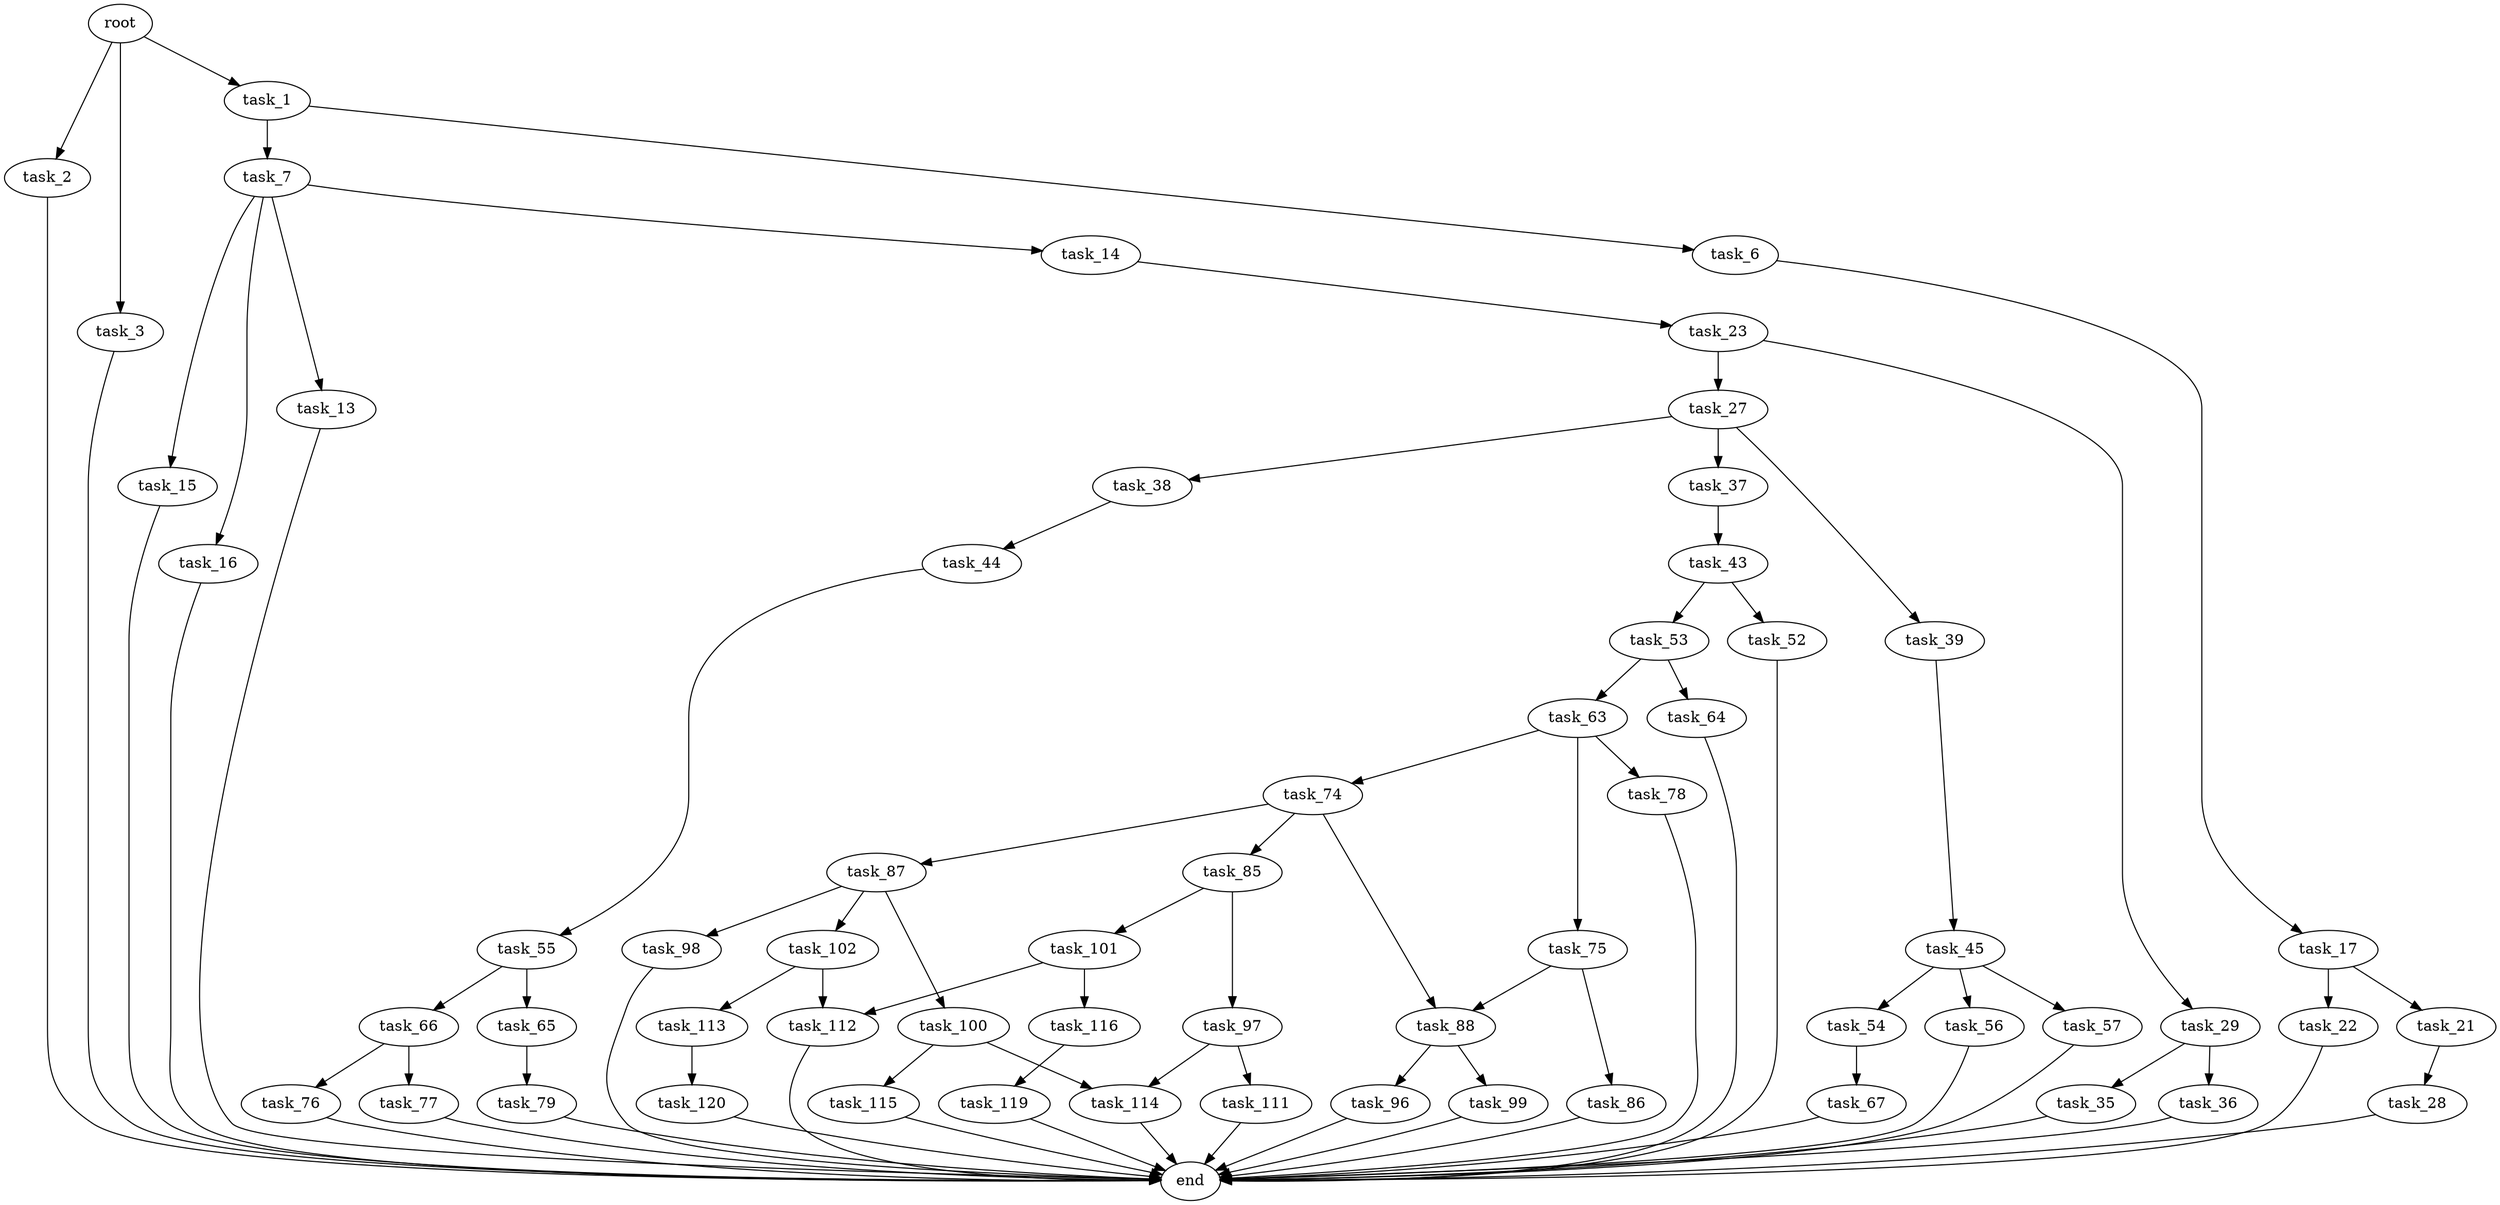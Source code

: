 digraph G {
  root [size="0.000000"];
  task_1 [size="626263523012.000000"];
  task_2 [size="36092921986.000000"];
  task_3 [size="2487323084.000000"];
  task_6 [size="229067534791.000000"];
  task_7 [size="6475926998.000000"];
  end [size="0.000000"];
  task_17 [size="4426335276.000000"];
  task_13 [size="47368797411.000000"];
  task_14 [size="134217728000.000000"];
  task_15 [size="2057668897.000000"];
  task_16 [size="251423497144.000000"];
  task_23 [size="1874246349.000000"];
  task_21 [size="549755813888.000000"];
  task_22 [size="9412674699.000000"];
  task_28 [size="210250066227.000000"];
  task_27 [size="986478588250.000000"];
  task_29 [size="377230250975.000000"];
  task_37 [size="28991029248.000000"];
  task_38 [size="4590478923.000000"];
  task_39 [size="5322199334.000000"];
  task_35 [size="28991029248.000000"];
  task_36 [size="6528934914.000000"];
  task_43 [size="2113217012.000000"];
  task_44 [size="134217728000.000000"];
  task_45 [size="48485923506.000000"];
  task_52 [size="782757789696.000000"];
  task_53 [size="9507453018.000000"];
  task_55 [size="782757789696.000000"];
  task_54 [size="82360164176.000000"];
  task_56 [size="506525355459.000000"];
  task_57 [size="361449619898.000000"];
  task_63 [size="368293445632.000000"];
  task_64 [size="29441409078.000000"];
  task_67 [size="1073741824000.000000"];
  task_65 [size="25747257599.000000"];
  task_66 [size="1073741824000.000000"];
  task_74 [size="45690432075.000000"];
  task_75 [size="134217728000.000000"];
  task_78 [size="7805727148.000000"];
  task_79 [size="27646606341.000000"];
  task_76 [size="699123258028.000000"];
  task_77 [size="312338759928.000000"];
  task_85 [size="4356829986.000000"];
  task_87 [size="20202130646.000000"];
  task_88 [size="564058943916.000000"];
  task_86 [size="3488936984.000000"];
  task_97 [size="112632563592.000000"];
  task_101 [size="6800918497.000000"];
  task_98 [size="752308449724.000000"];
  task_100 [size="8589934592.000000"];
  task_102 [size="30412859795.000000"];
  task_96 [size="200124864600.000000"];
  task_99 [size="8589934592.000000"];
  task_111 [size="1198648744.000000"];
  task_114 [size="1194162307.000000"];
  task_115 [size="11008200204.000000"];
  task_112 [size="635872705592.000000"];
  task_116 [size="549755813888.000000"];
  task_113 [size="11517076444.000000"];
  task_120 [size="68719476736.000000"];
  task_119 [size="549755813888.000000"];

  root -> task_1 [size="1.000000"];
  root -> task_2 [size="1.000000"];
  root -> task_3 [size="1.000000"];
  task_1 -> task_6 [size="838860800.000000"];
  task_1 -> task_7 [size="838860800.000000"];
  task_2 -> end [size="1.000000"];
  task_3 -> end [size="1.000000"];
  task_6 -> task_17 [size="301989888.000000"];
  task_7 -> task_13 [size="301989888.000000"];
  task_7 -> task_14 [size="301989888.000000"];
  task_7 -> task_15 [size="301989888.000000"];
  task_7 -> task_16 [size="301989888.000000"];
  task_17 -> task_21 [size="75497472.000000"];
  task_17 -> task_22 [size="75497472.000000"];
  task_13 -> end [size="1.000000"];
  task_14 -> task_23 [size="209715200.000000"];
  task_15 -> end [size="1.000000"];
  task_16 -> end [size="1.000000"];
  task_23 -> task_27 [size="33554432.000000"];
  task_23 -> task_29 [size="33554432.000000"];
  task_21 -> task_28 [size="536870912.000000"];
  task_22 -> end [size="1.000000"];
  task_28 -> end [size="1.000000"];
  task_27 -> task_37 [size="679477248.000000"];
  task_27 -> task_38 [size="679477248.000000"];
  task_27 -> task_39 [size="679477248.000000"];
  task_29 -> task_35 [size="679477248.000000"];
  task_29 -> task_36 [size="679477248.000000"];
  task_37 -> task_43 [size="75497472.000000"];
  task_38 -> task_44 [size="209715200.000000"];
  task_39 -> task_45 [size="536870912.000000"];
  task_35 -> end [size="1.000000"];
  task_36 -> end [size="1.000000"];
  task_43 -> task_52 [size="33554432.000000"];
  task_43 -> task_53 [size="33554432.000000"];
  task_44 -> task_55 [size="209715200.000000"];
  task_45 -> task_54 [size="838860800.000000"];
  task_45 -> task_56 [size="838860800.000000"];
  task_45 -> task_57 [size="838860800.000000"];
  task_52 -> end [size="1.000000"];
  task_53 -> task_63 [size="301989888.000000"];
  task_53 -> task_64 [size="301989888.000000"];
  task_55 -> task_65 [size="679477248.000000"];
  task_55 -> task_66 [size="679477248.000000"];
  task_54 -> task_67 [size="301989888.000000"];
  task_56 -> end [size="1.000000"];
  task_57 -> end [size="1.000000"];
  task_63 -> task_74 [size="411041792.000000"];
  task_63 -> task_75 [size="411041792.000000"];
  task_63 -> task_78 [size="411041792.000000"];
  task_64 -> end [size="1.000000"];
  task_67 -> end [size="1.000000"];
  task_65 -> task_79 [size="33554432.000000"];
  task_66 -> task_76 [size="838860800.000000"];
  task_66 -> task_77 [size="838860800.000000"];
  task_74 -> task_85 [size="838860800.000000"];
  task_74 -> task_87 [size="838860800.000000"];
  task_74 -> task_88 [size="838860800.000000"];
  task_75 -> task_86 [size="209715200.000000"];
  task_75 -> task_88 [size="209715200.000000"];
  task_78 -> end [size="1.000000"];
  task_79 -> end [size="1.000000"];
  task_76 -> end [size="1.000000"];
  task_77 -> end [size="1.000000"];
  task_85 -> task_97 [size="134217728.000000"];
  task_85 -> task_101 [size="134217728.000000"];
  task_87 -> task_98 [size="33554432.000000"];
  task_87 -> task_100 [size="33554432.000000"];
  task_87 -> task_102 [size="33554432.000000"];
  task_88 -> task_96 [size="536870912.000000"];
  task_88 -> task_99 [size="536870912.000000"];
  task_86 -> end [size="1.000000"];
  task_97 -> task_111 [size="134217728.000000"];
  task_97 -> task_114 [size="134217728.000000"];
  task_101 -> task_112 [size="838860800.000000"];
  task_101 -> task_116 [size="838860800.000000"];
  task_98 -> end [size="1.000000"];
  task_100 -> task_114 [size="33554432.000000"];
  task_100 -> task_115 [size="33554432.000000"];
  task_102 -> task_112 [size="679477248.000000"];
  task_102 -> task_113 [size="679477248.000000"];
  task_96 -> end [size="1.000000"];
  task_99 -> end [size="1.000000"];
  task_111 -> end [size="1.000000"];
  task_114 -> end [size="1.000000"];
  task_115 -> end [size="1.000000"];
  task_112 -> end [size="1.000000"];
  task_116 -> task_119 [size="536870912.000000"];
  task_113 -> task_120 [size="679477248.000000"];
  task_120 -> end [size="1.000000"];
  task_119 -> end [size="1.000000"];
}
